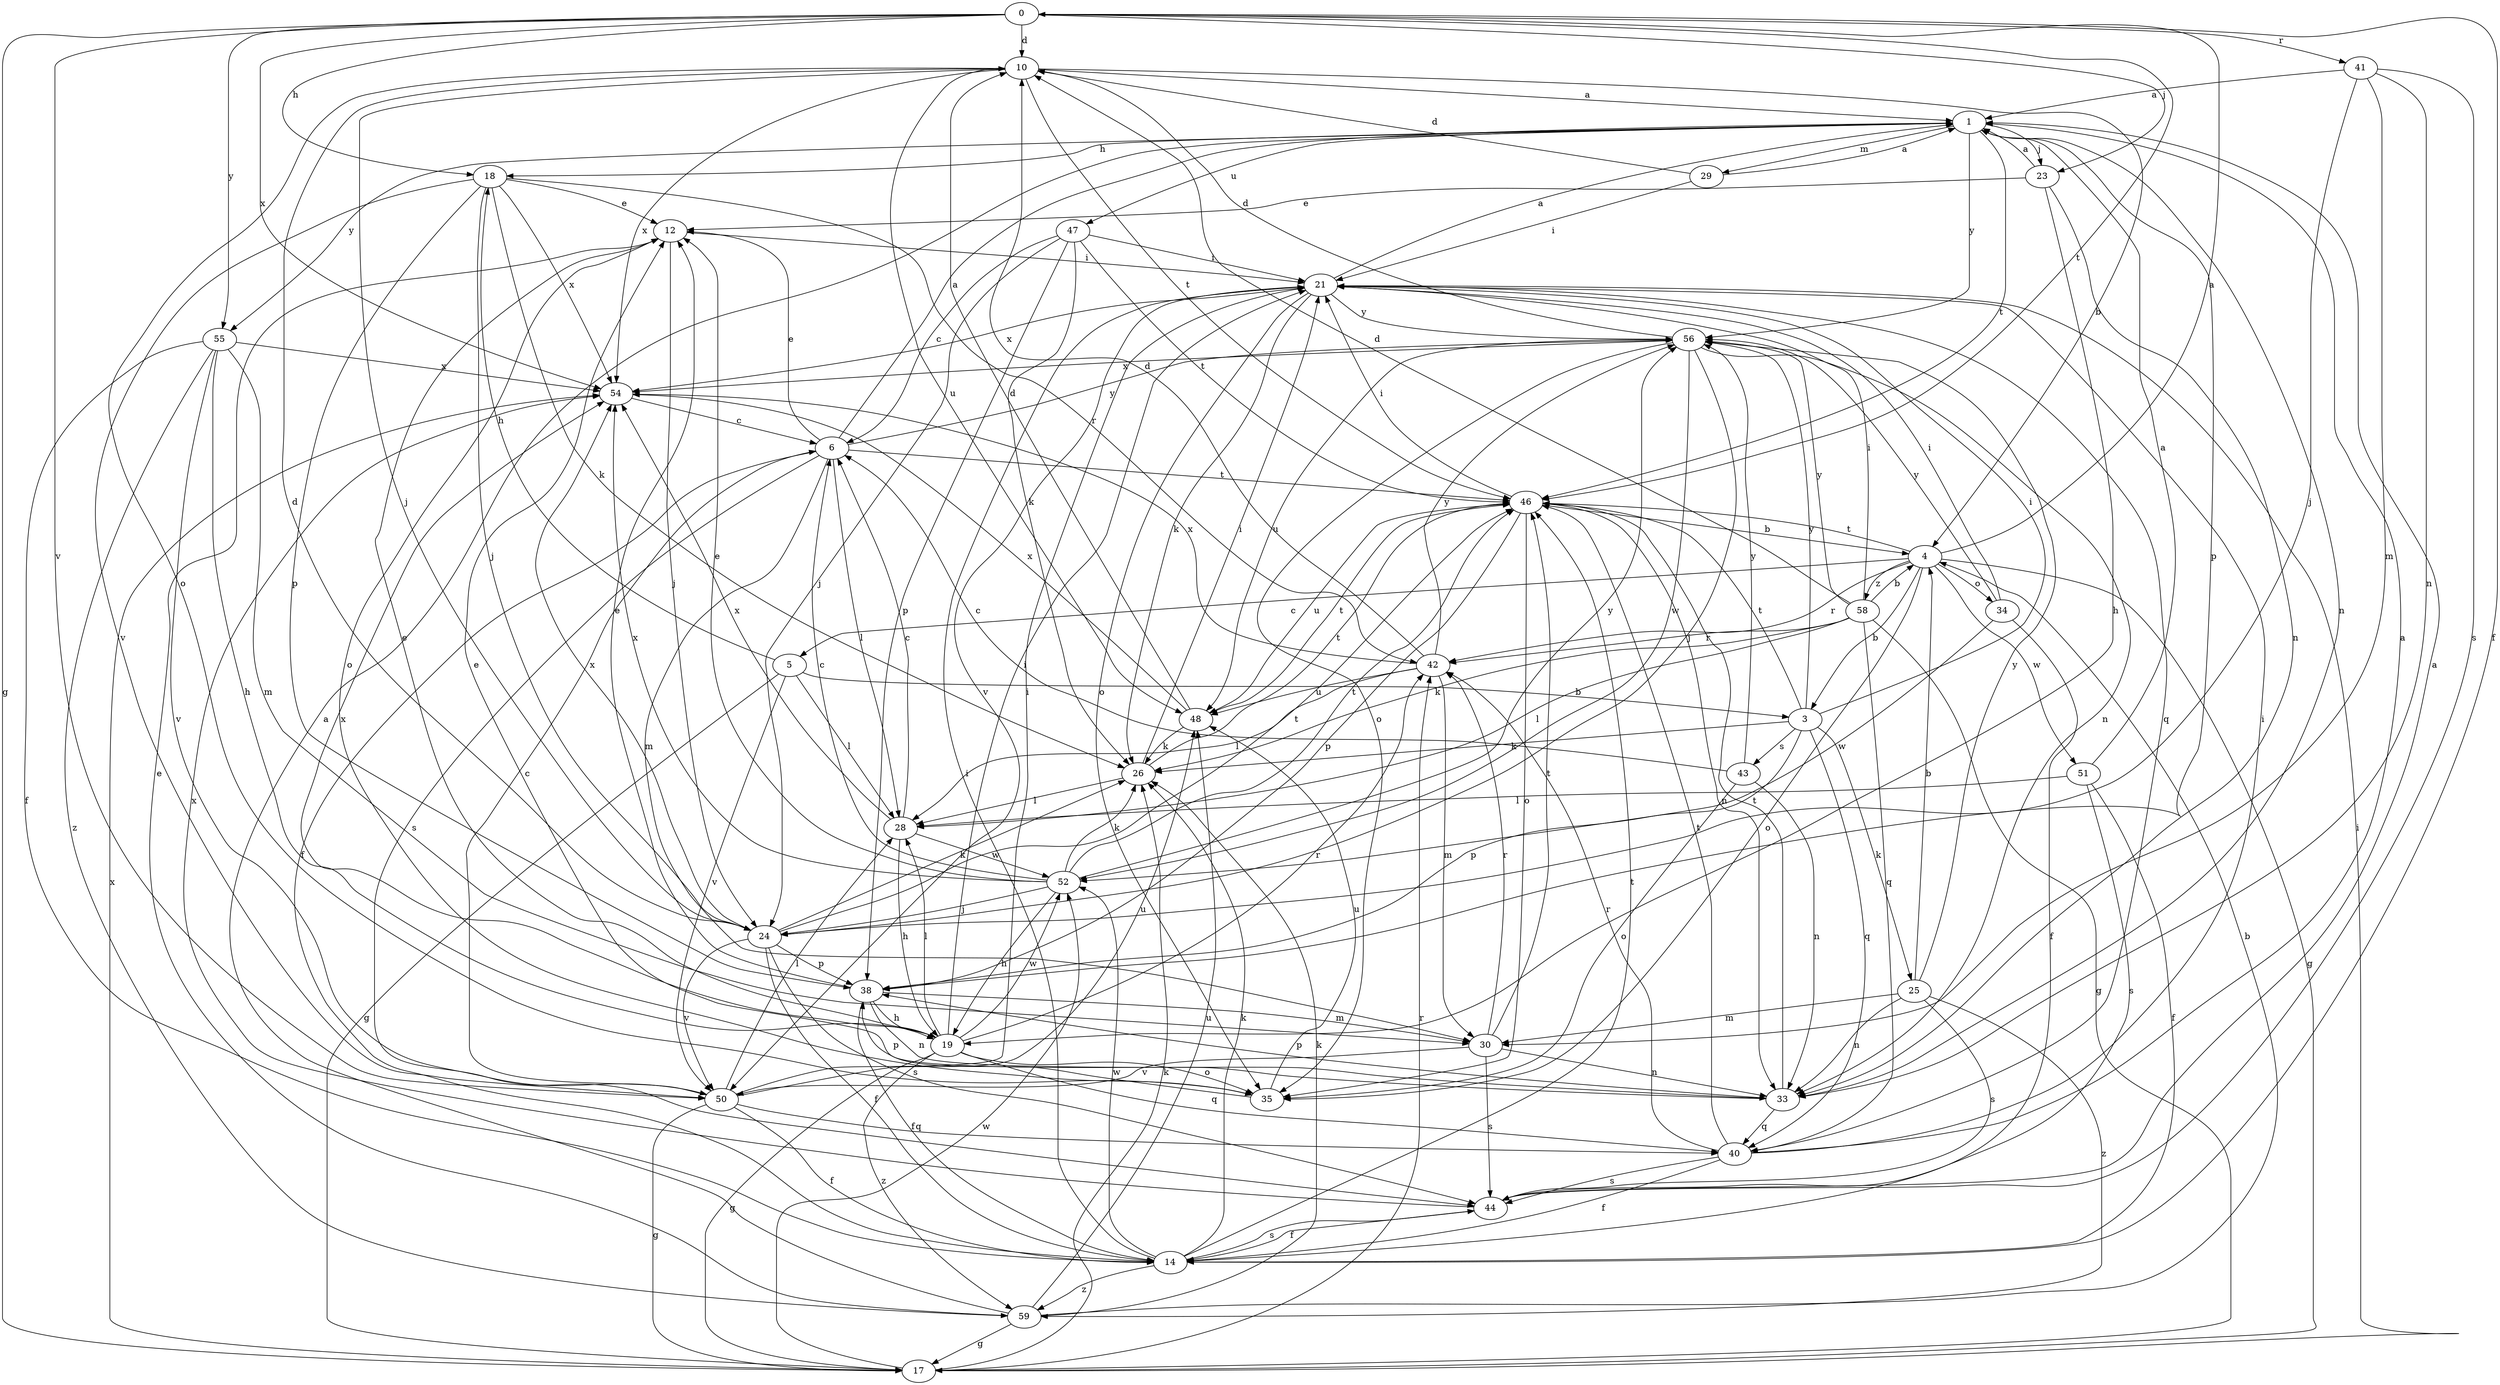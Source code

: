 strict digraph  {
0;
1;
3;
4;
5;
6;
10;
12;
14;
17;
18;
19;
21;
23;
24;
25;
26;
28;
29;
30;
33;
34;
35;
38;
40;
41;
42;
43;
44;
46;
47;
48;
50;
51;
52;
54;
55;
56;
58;
59;
0 -> 10  [label=d];
0 -> 14  [label=f];
0 -> 17  [label=g];
0 -> 18  [label=h];
0 -> 23  [label=j];
0 -> 41  [label=r];
0 -> 46  [label=t];
0 -> 50  [label=v];
0 -> 54  [label=x];
0 -> 55  [label=y];
1 -> 18  [label=h];
1 -> 23  [label=j];
1 -> 29  [label=m];
1 -> 33  [label=n];
1 -> 38  [label=p];
1 -> 46  [label=t];
1 -> 47  [label=u];
1 -> 55  [label=y];
1 -> 56  [label=y];
3 -> 21  [label=i];
3 -> 25  [label=k];
3 -> 26  [label=k];
3 -> 38  [label=p];
3 -> 40  [label=q];
3 -> 43  [label=s];
3 -> 46  [label=t];
3 -> 56  [label=y];
4 -> 0  [label=a];
4 -> 3  [label=b];
4 -> 5  [label=c];
4 -> 17  [label=g];
4 -> 34  [label=o];
4 -> 35  [label=o];
4 -> 42  [label=r];
4 -> 46  [label=t];
4 -> 51  [label=w];
4 -> 58  [label=z];
5 -> 3  [label=b];
5 -> 17  [label=g];
5 -> 18  [label=h];
5 -> 28  [label=l];
5 -> 50  [label=v];
6 -> 1  [label=a];
6 -> 12  [label=e];
6 -> 14  [label=f];
6 -> 28  [label=l];
6 -> 30  [label=m];
6 -> 44  [label=s];
6 -> 46  [label=t];
6 -> 56  [label=y];
10 -> 1  [label=a];
10 -> 4  [label=b];
10 -> 24  [label=j];
10 -> 35  [label=o];
10 -> 46  [label=t];
10 -> 48  [label=u];
10 -> 54  [label=x];
12 -> 21  [label=i];
12 -> 24  [label=j];
12 -> 35  [label=o];
14 -> 21  [label=i];
14 -> 26  [label=k];
14 -> 44  [label=s];
14 -> 46  [label=t];
14 -> 52  [label=w];
14 -> 59  [label=z];
17 -> 21  [label=i];
17 -> 26  [label=k];
17 -> 42  [label=r];
17 -> 52  [label=w];
17 -> 54  [label=x];
18 -> 12  [label=e];
18 -> 24  [label=j];
18 -> 26  [label=k];
18 -> 38  [label=p];
18 -> 42  [label=r];
18 -> 50  [label=v];
18 -> 54  [label=x];
19 -> 12  [label=e];
19 -> 17  [label=g];
19 -> 21  [label=i];
19 -> 28  [label=l];
19 -> 35  [label=o];
19 -> 40  [label=q];
19 -> 42  [label=r];
19 -> 52  [label=w];
19 -> 54  [label=x];
19 -> 59  [label=z];
21 -> 1  [label=a];
21 -> 26  [label=k];
21 -> 35  [label=o];
21 -> 40  [label=q];
21 -> 50  [label=v];
21 -> 54  [label=x];
21 -> 56  [label=y];
23 -> 1  [label=a];
23 -> 12  [label=e];
23 -> 19  [label=h];
23 -> 33  [label=n];
24 -> 10  [label=d];
24 -> 14  [label=f];
24 -> 26  [label=k];
24 -> 38  [label=p];
24 -> 44  [label=s];
24 -> 46  [label=t];
24 -> 50  [label=v];
24 -> 54  [label=x];
25 -> 4  [label=b];
25 -> 30  [label=m];
25 -> 33  [label=n];
25 -> 44  [label=s];
25 -> 56  [label=y];
25 -> 59  [label=z];
26 -> 21  [label=i];
26 -> 28  [label=l];
26 -> 46  [label=t];
28 -> 6  [label=c];
28 -> 19  [label=h];
28 -> 52  [label=w];
28 -> 54  [label=x];
29 -> 1  [label=a];
29 -> 10  [label=d];
29 -> 21  [label=i];
30 -> 33  [label=n];
30 -> 42  [label=r];
30 -> 44  [label=s];
30 -> 46  [label=t];
30 -> 50  [label=v];
33 -> 12  [label=e];
33 -> 38  [label=p];
33 -> 40  [label=q];
33 -> 46  [label=t];
34 -> 14  [label=f];
34 -> 21  [label=i];
34 -> 52  [label=w];
34 -> 56  [label=y];
35 -> 38  [label=p];
35 -> 48  [label=u];
38 -> 12  [label=e];
38 -> 14  [label=f];
38 -> 19  [label=h];
38 -> 30  [label=m];
38 -> 33  [label=n];
40 -> 1  [label=a];
40 -> 14  [label=f];
40 -> 21  [label=i];
40 -> 42  [label=r];
40 -> 44  [label=s];
40 -> 46  [label=t];
41 -> 1  [label=a];
41 -> 24  [label=j];
41 -> 30  [label=m];
41 -> 33  [label=n];
41 -> 44  [label=s];
42 -> 10  [label=d];
42 -> 28  [label=l];
42 -> 30  [label=m];
42 -> 48  [label=u];
42 -> 54  [label=x];
42 -> 56  [label=y];
43 -> 6  [label=c];
43 -> 33  [label=n];
43 -> 35  [label=o];
43 -> 56  [label=y];
44 -> 1  [label=a];
44 -> 14  [label=f];
44 -> 54  [label=x];
46 -> 4  [label=b];
46 -> 21  [label=i];
46 -> 33  [label=n];
46 -> 35  [label=o];
46 -> 38  [label=p];
46 -> 48  [label=u];
47 -> 6  [label=c];
47 -> 21  [label=i];
47 -> 24  [label=j];
47 -> 26  [label=k];
47 -> 38  [label=p];
47 -> 46  [label=t];
48 -> 10  [label=d];
48 -> 26  [label=k];
48 -> 46  [label=t];
48 -> 54  [label=x];
50 -> 6  [label=c];
50 -> 14  [label=f];
50 -> 17  [label=g];
50 -> 21  [label=i];
50 -> 28  [label=l];
50 -> 40  [label=q];
50 -> 48  [label=u];
51 -> 1  [label=a];
51 -> 14  [label=f];
51 -> 28  [label=l];
51 -> 44  [label=s];
52 -> 6  [label=c];
52 -> 12  [label=e];
52 -> 19  [label=h];
52 -> 24  [label=j];
52 -> 26  [label=k];
52 -> 46  [label=t];
52 -> 54  [label=x];
52 -> 56  [label=y];
54 -> 6  [label=c];
55 -> 14  [label=f];
55 -> 19  [label=h];
55 -> 30  [label=m];
55 -> 50  [label=v];
55 -> 54  [label=x];
55 -> 59  [label=z];
56 -> 10  [label=d];
56 -> 24  [label=j];
56 -> 33  [label=n];
56 -> 35  [label=o];
56 -> 48  [label=u];
56 -> 52  [label=w];
56 -> 54  [label=x];
58 -> 4  [label=b];
58 -> 10  [label=d];
58 -> 17  [label=g];
58 -> 21  [label=i];
58 -> 26  [label=k];
58 -> 28  [label=l];
58 -> 40  [label=q];
58 -> 42  [label=r];
58 -> 56  [label=y];
59 -> 1  [label=a];
59 -> 4  [label=b];
59 -> 12  [label=e];
59 -> 17  [label=g];
59 -> 26  [label=k];
59 -> 48  [label=u];
}
